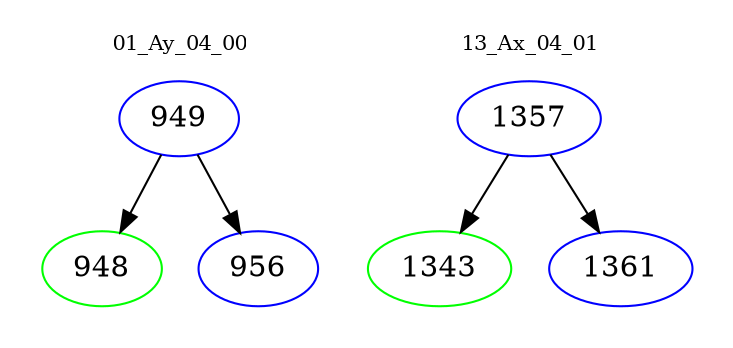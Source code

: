digraph{
subgraph cluster_0 {
color = white
label = "01_Ay_04_00";
fontsize=10;
T0_949 [label="949", color="blue"]
T0_949 -> T0_948 [color="black"]
T0_948 [label="948", color="green"]
T0_949 -> T0_956 [color="black"]
T0_956 [label="956", color="blue"]
}
subgraph cluster_1 {
color = white
label = "13_Ax_04_01";
fontsize=10;
T1_1357 [label="1357", color="blue"]
T1_1357 -> T1_1343 [color="black"]
T1_1343 [label="1343", color="green"]
T1_1357 -> T1_1361 [color="black"]
T1_1361 [label="1361", color="blue"]
}
}
